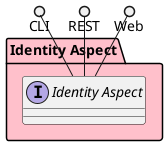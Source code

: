 @startuml


package "Identity Aspect" #pink {

}


package "Identity Aspect" #pink {

    interface "Identity Aspect" as i {
    
    }
}

CLI ()-- i
REST ()-- i
Web ()-- i

package "Identity Aspect" #pink {


}



@enduml
